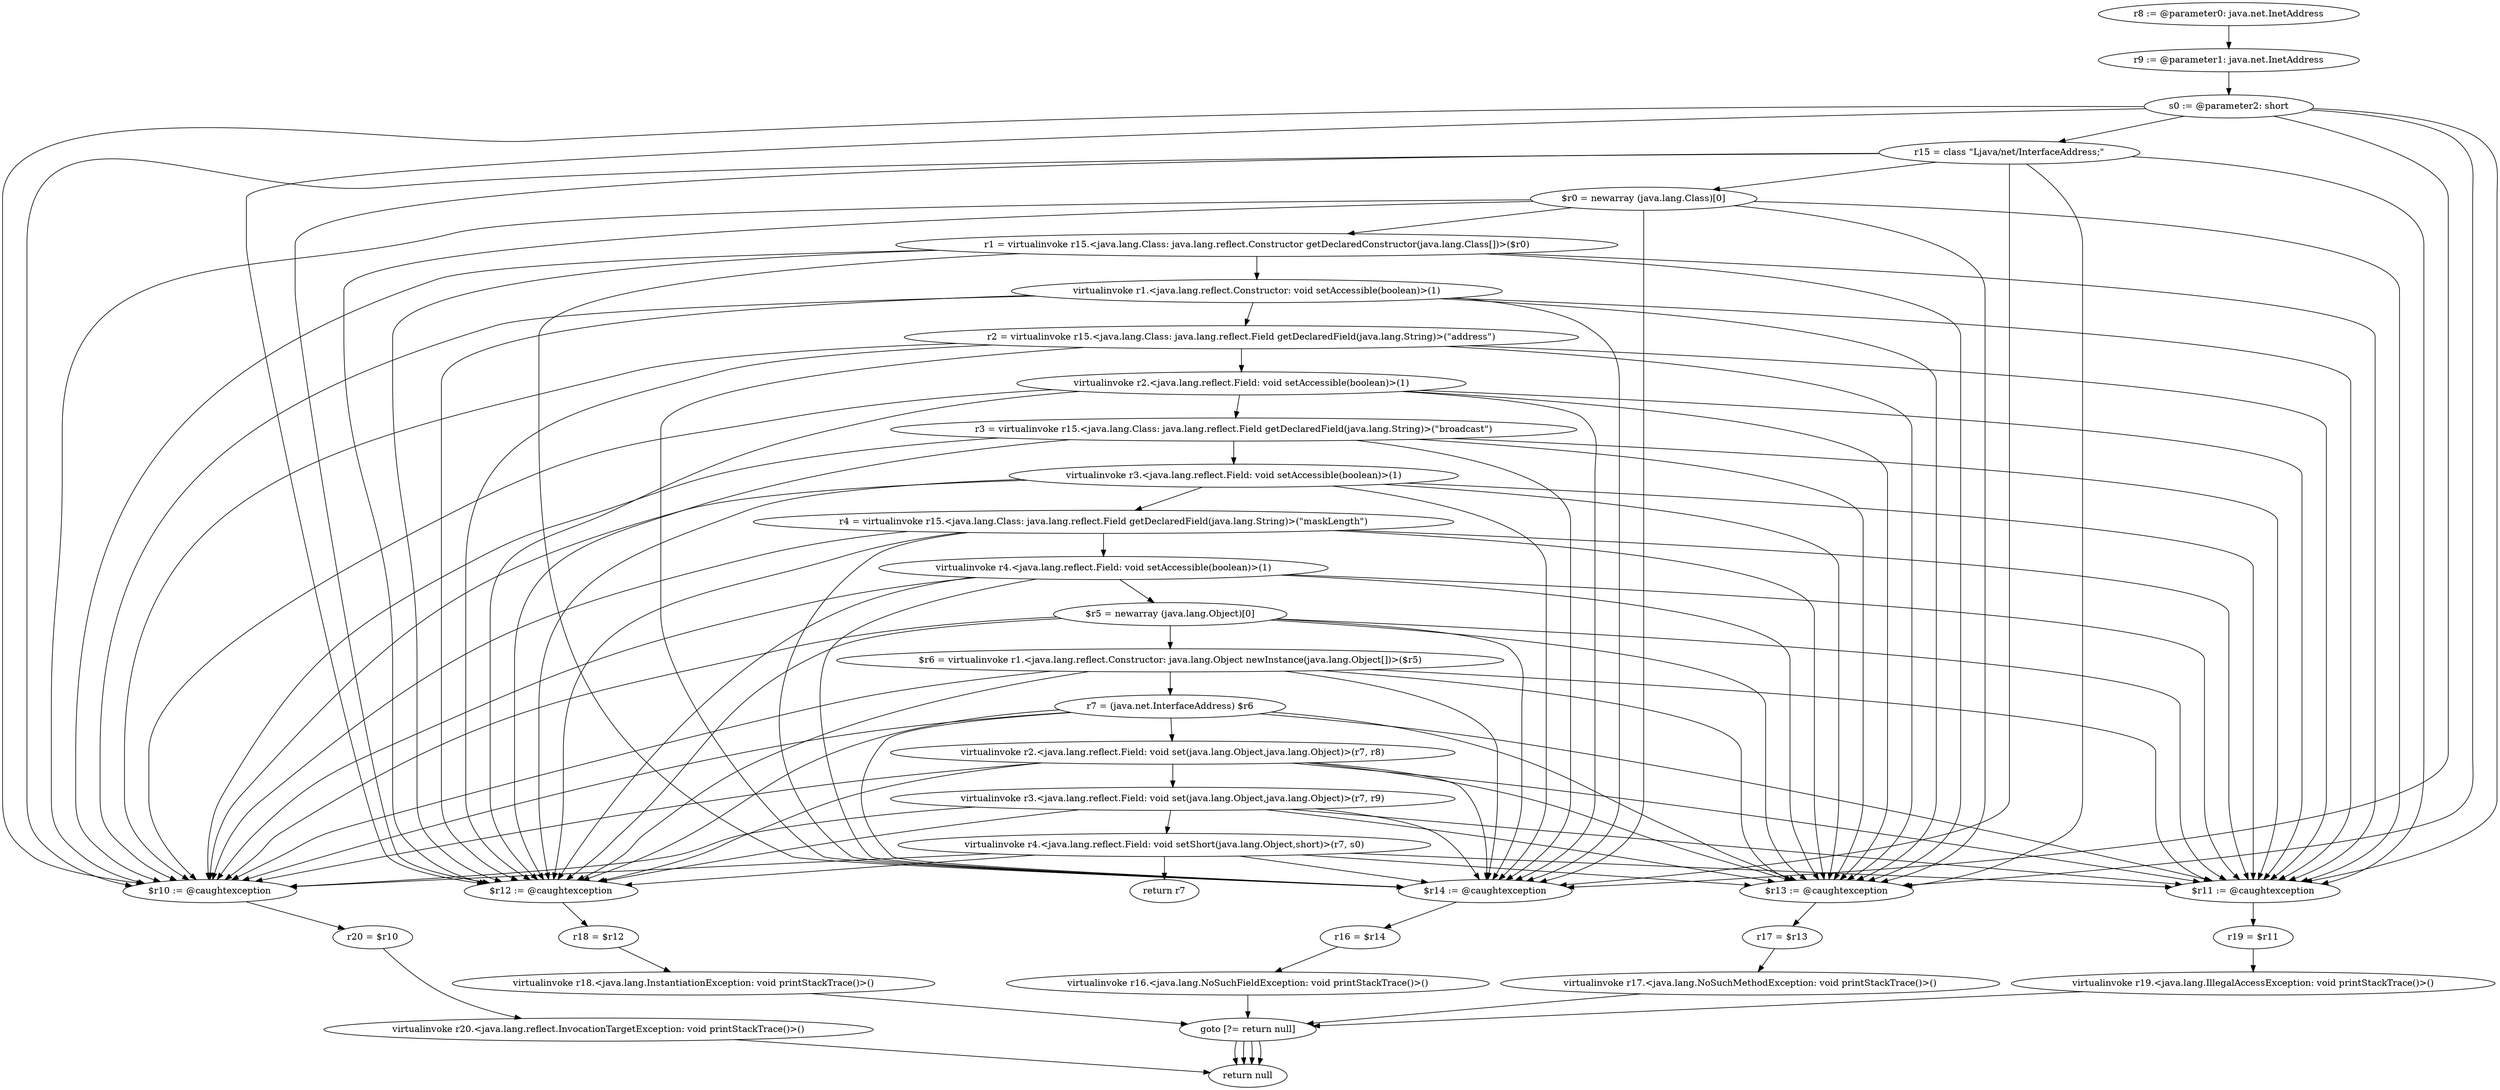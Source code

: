 digraph "unitGraph" {
    "r8 := @parameter0: java.net.InetAddress"
    "r9 := @parameter1: java.net.InetAddress"
    "s0 := @parameter2: short"
    "r15 = class \"Ljava/net/InterfaceAddress;\""
    "$r0 = newarray (java.lang.Class)[0]"
    "r1 = virtualinvoke r15.<java.lang.Class: java.lang.reflect.Constructor getDeclaredConstructor(java.lang.Class[])>($r0)"
    "virtualinvoke r1.<java.lang.reflect.Constructor: void setAccessible(boolean)>(1)"
    "r2 = virtualinvoke r15.<java.lang.Class: java.lang.reflect.Field getDeclaredField(java.lang.String)>(\"address\")"
    "virtualinvoke r2.<java.lang.reflect.Field: void setAccessible(boolean)>(1)"
    "r3 = virtualinvoke r15.<java.lang.Class: java.lang.reflect.Field getDeclaredField(java.lang.String)>(\"broadcast\")"
    "virtualinvoke r3.<java.lang.reflect.Field: void setAccessible(boolean)>(1)"
    "r4 = virtualinvoke r15.<java.lang.Class: java.lang.reflect.Field getDeclaredField(java.lang.String)>(\"maskLength\")"
    "virtualinvoke r4.<java.lang.reflect.Field: void setAccessible(boolean)>(1)"
    "$r5 = newarray (java.lang.Object)[0]"
    "$r6 = virtualinvoke r1.<java.lang.reflect.Constructor: java.lang.Object newInstance(java.lang.Object[])>($r5)"
    "r7 = (java.net.InterfaceAddress) $r6"
    "virtualinvoke r2.<java.lang.reflect.Field: void set(java.lang.Object,java.lang.Object)>(r7, r8)"
    "virtualinvoke r3.<java.lang.reflect.Field: void set(java.lang.Object,java.lang.Object)>(r7, r9)"
    "virtualinvoke r4.<java.lang.reflect.Field: void setShort(java.lang.Object,short)>(r7, s0)"
    "return r7"
    "$r14 := @caughtexception"
    "r16 = $r14"
    "virtualinvoke r16.<java.lang.NoSuchFieldException: void printStackTrace()>()"
    "goto [?= return null]"
    "$r13 := @caughtexception"
    "r17 = $r13"
    "virtualinvoke r17.<java.lang.NoSuchMethodException: void printStackTrace()>()"
    "$r12 := @caughtexception"
    "r18 = $r12"
    "virtualinvoke r18.<java.lang.InstantiationException: void printStackTrace()>()"
    "$r11 := @caughtexception"
    "r19 = $r11"
    "virtualinvoke r19.<java.lang.IllegalAccessException: void printStackTrace()>()"
    "$r10 := @caughtexception"
    "r20 = $r10"
    "virtualinvoke r20.<java.lang.reflect.InvocationTargetException: void printStackTrace()>()"
    "return null"
    "r8 := @parameter0: java.net.InetAddress"->"r9 := @parameter1: java.net.InetAddress";
    "r9 := @parameter1: java.net.InetAddress"->"s0 := @parameter2: short";
    "s0 := @parameter2: short"->"$r14 := @caughtexception";
    "s0 := @parameter2: short"->"$r13 := @caughtexception";
    "s0 := @parameter2: short"->"$r12 := @caughtexception";
    "s0 := @parameter2: short"->"$r11 := @caughtexception";
    "s0 := @parameter2: short"->"$r10 := @caughtexception";
    "s0 := @parameter2: short"->"r15 = class \"Ljava/net/InterfaceAddress;\"";
    "r15 = class \"Ljava/net/InterfaceAddress;\""->"$r14 := @caughtexception";
    "r15 = class \"Ljava/net/InterfaceAddress;\""->"$r13 := @caughtexception";
    "r15 = class \"Ljava/net/InterfaceAddress;\""->"$r12 := @caughtexception";
    "r15 = class \"Ljava/net/InterfaceAddress;\""->"$r11 := @caughtexception";
    "r15 = class \"Ljava/net/InterfaceAddress;\""->"$r10 := @caughtexception";
    "r15 = class \"Ljava/net/InterfaceAddress;\""->"$r0 = newarray (java.lang.Class)[0]";
    "$r0 = newarray (java.lang.Class)[0]"->"$r14 := @caughtexception";
    "$r0 = newarray (java.lang.Class)[0]"->"$r13 := @caughtexception";
    "$r0 = newarray (java.lang.Class)[0]"->"$r12 := @caughtexception";
    "$r0 = newarray (java.lang.Class)[0]"->"$r11 := @caughtexception";
    "$r0 = newarray (java.lang.Class)[0]"->"$r10 := @caughtexception";
    "$r0 = newarray (java.lang.Class)[0]"->"r1 = virtualinvoke r15.<java.lang.Class: java.lang.reflect.Constructor getDeclaredConstructor(java.lang.Class[])>($r0)";
    "r1 = virtualinvoke r15.<java.lang.Class: java.lang.reflect.Constructor getDeclaredConstructor(java.lang.Class[])>($r0)"->"$r14 := @caughtexception";
    "r1 = virtualinvoke r15.<java.lang.Class: java.lang.reflect.Constructor getDeclaredConstructor(java.lang.Class[])>($r0)"->"$r13 := @caughtexception";
    "r1 = virtualinvoke r15.<java.lang.Class: java.lang.reflect.Constructor getDeclaredConstructor(java.lang.Class[])>($r0)"->"$r12 := @caughtexception";
    "r1 = virtualinvoke r15.<java.lang.Class: java.lang.reflect.Constructor getDeclaredConstructor(java.lang.Class[])>($r0)"->"$r11 := @caughtexception";
    "r1 = virtualinvoke r15.<java.lang.Class: java.lang.reflect.Constructor getDeclaredConstructor(java.lang.Class[])>($r0)"->"$r10 := @caughtexception";
    "r1 = virtualinvoke r15.<java.lang.Class: java.lang.reflect.Constructor getDeclaredConstructor(java.lang.Class[])>($r0)"->"virtualinvoke r1.<java.lang.reflect.Constructor: void setAccessible(boolean)>(1)";
    "virtualinvoke r1.<java.lang.reflect.Constructor: void setAccessible(boolean)>(1)"->"$r14 := @caughtexception";
    "virtualinvoke r1.<java.lang.reflect.Constructor: void setAccessible(boolean)>(1)"->"$r13 := @caughtexception";
    "virtualinvoke r1.<java.lang.reflect.Constructor: void setAccessible(boolean)>(1)"->"$r12 := @caughtexception";
    "virtualinvoke r1.<java.lang.reflect.Constructor: void setAccessible(boolean)>(1)"->"$r11 := @caughtexception";
    "virtualinvoke r1.<java.lang.reflect.Constructor: void setAccessible(boolean)>(1)"->"$r10 := @caughtexception";
    "virtualinvoke r1.<java.lang.reflect.Constructor: void setAccessible(boolean)>(1)"->"r2 = virtualinvoke r15.<java.lang.Class: java.lang.reflect.Field getDeclaredField(java.lang.String)>(\"address\")";
    "r2 = virtualinvoke r15.<java.lang.Class: java.lang.reflect.Field getDeclaredField(java.lang.String)>(\"address\")"->"$r14 := @caughtexception";
    "r2 = virtualinvoke r15.<java.lang.Class: java.lang.reflect.Field getDeclaredField(java.lang.String)>(\"address\")"->"$r13 := @caughtexception";
    "r2 = virtualinvoke r15.<java.lang.Class: java.lang.reflect.Field getDeclaredField(java.lang.String)>(\"address\")"->"$r12 := @caughtexception";
    "r2 = virtualinvoke r15.<java.lang.Class: java.lang.reflect.Field getDeclaredField(java.lang.String)>(\"address\")"->"$r11 := @caughtexception";
    "r2 = virtualinvoke r15.<java.lang.Class: java.lang.reflect.Field getDeclaredField(java.lang.String)>(\"address\")"->"$r10 := @caughtexception";
    "r2 = virtualinvoke r15.<java.lang.Class: java.lang.reflect.Field getDeclaredField(java.lang.String)>(\"address\")"->"virtualinvoke r2.<java.lang.reflect.Field: void setAccessible(boolean)>(1)";
    "virtualinvoke r2.<java.lang.reflect.Field: void setAccessible(boolean)>(1)"->"$r14 := @caughtexception";
    "virtualinvoke r2.<java.lang.reflect.Field: void setAccessible(boolean)>(1)"->"$r13 := @caughtexception";
    "virtualinvoke r2.<java.lang.reflect.Field: void setAccessible(boolean)>(1)"->"$r12 := @caughtexception";
    "virtualinvoke r2.<java.lang.reflect.Field: void setAccessible(boolean)>(1)"->"$r11 := @caughtexception";
    "virtualinvoke r2.<java.lang.reflect.Field: void setAccessible(boolean)>(1)"->"$r10 := @caughtexception";
    "virtualinvoke r2.<java.lang.reflect.Field: void setAccessible(boolean)>(1)"->"r3 = virtualinvoke r15.<java.lang.Class: java.lang.reflect.Field getDeclaredField(java.lang.String)>(\"broadcast\")";
    "r3 = virtualinvoke r15.<java.lang.Class: java.lang.reflect.Field getDeclaredField(java.lang.String)>(\"broadcast\")"->"$r14 := @caughtexception";
    "r3 = virtualinvoke r15.<java.lang.Class: java.lang.reflect.Field getDeclaredField(java.lang.String)>(\"broadcast\")"->"$r13 := @caughtexception";
    "r3 = virtualinvoke r15.<java.lang.Class: java.lang.reflect.Field getDeclaredField(java.lang.String)>(\"broadcast\")"->"$r12 := @caughtexception";
    "r3 = virtualinvoke r15.<java.lang.Class: java.lang.reflect.Field getDeclaredField(java.lang.String)>(\"broadcast\")"->"$r11 := @caughtexception";
    "r3 = virtualinvoke r15.<java.lang.Class: java.lang.reflect.Field getDeclaredField(java.lang.String)>(\"broadcast\")"->"$r10 := @caughtexception";
    "r3 = virtualinvoke r15.<java.lang.Class: java.lang.reflect.Field getDeclaredField(java.lang.String)>(\"broadcast\")"->"virtualinvoke r3.<java.lang.reflect.Field: void setAccessible(boolean)>(1)";
    "virtualinvoke r3.<java.lang.reflect.Field: void setAccessible(boolean)>(1)"->"$r14 := @caughtexception";
    "virtualinvoke r3.<java.lang.reflect.Field: void setAccessible(boolean)>(1)"->"$r13 := @caughtexception";
    "virtualinvoke r3.<java.lang.reflect.Field: void setAccessible(boolean)>(1)"->"$r12 := @caughtexception";
    "virtualinvoke r3.<java.lang.reflect.Field: void setAccessible(boolean)>(1)"->"$r11 := @caughtexception";
    "virtualinvoke r3.<java.lang.reflect.Field: void setAccessible(boolean)>(1)"->"$r10 := @caughtexception";
    "virtualinvoke r3.<java.lang.reflect.Field: void setAccessible(boolean)>(1)"->"r4 = virtualinvoke r15.<java.lang.Class: java.lang.reflect.Field getDeclaredField(java.lang.String)>(\"maskLength\")";
    "r4 = virtualinvoke r15.<java.lang.Class: java.lang.reflect.Field getDeclaredField(java.lang.String)>(\"maskLength\")"->"$r14 := @caughtexception";
    "r4 = virtualinvoke r15.<java.lang.Class: java.lang.reflect.Field getDeclaredField(java.lang.String)>(\"maskLength\")"->"$r13 := @caughtexception";
    "r4 = virtualinvoke r15.<java.lang.Class: java.lang.reflect.Field getDeclaredField(java.lang.String)>(\"maskLength\")"->"$r12 := @caughtexception";
    "r4 = virtualinvoke r15.<java.lang.Class: java.lang.reflect.Field getDeclaredField(java.lang.String)>(\"maskLength\")"->"$r11 := @caughtexception";
    "r4 = virtualinvoke r15.<java.lang.Class: java.lang.reflect.Field getDeclaredField(java.lang.String)>(\"maskLength\")"->"$r10 := @caughtexception";
    "r4 = virtualinvoke r15.<java.lang.Class: java.lang.reflect.Field getDeclaredField(java.lang.String)>(\"maskLength\")"->"virtualinvoke r4.<java.lang.reflect.Field: void setAccessible(boolean)>(1)";
    "virtualinvoke r4.<java.lang.reflect.Field: void setAccessible(boolean)>(1)"->"$r14 := @caughtexception";
    "virtualinvoke r4.<java.lang.reflect.Field: void setAccessible(boolean)>(1)"->"$r13 := @caughtexception";
    "virtualinvoke r4.<java.lang.reflect.Field: void setAccessible(boolean)>(1)"->"$r12 := @caughtexception";
    "virtualinvoke r4.<java.lang.reflect.Field: void setAccessible(boolean)>(1)"->"$r11 := @caughtexception";
    "virtualinvoke r4.<java.lang.reflect.Field: void setAccessible(boolean)>(1)"->"$r10 := @caughtexception";
    "virtualinvoke r4.<java.lang.reflect.Field: void setAccessible(boolean)>(1)"->"$r5 = newarray (java.lang.Object)[0]";
    "$r5 = newarray (java.lang.Object)[0]"->"$r14 := @caughtexception";
    "$r5 = newarray (java.lang.Object)[0]"->"$r13 := @caughtexception";
    "$r5 = newarray (java.lang.Object)[0]"->"$r12 := @caughtexception";
    "$r5 = newarray (java.lang.Object)[0]"->"$r11 := @caughtexception";
    "$r5 = newarray (java.lang.Object)[0]"->"$r10 := @caughtexception";
    "$r5 = newarray (java.lang.Object)[0]"->"$r6 = virtualinvoke r1.<java.lang.reflect.Constructor: java.lang.Object newInstance(java.lang.Object[])>($r5)";
    "$r6 = virtualinvoke r1.<java.lang.reflect.Constructor: java.lang.Object newInstance(java.lang.Object[])>($r5)"->"$r14 := @caughtexception";
    "$r6 = virtualinvoke r1.<java.lang.reflect.Constructor: java.lang.Object newInstance(java.lang.Object[])>($r5)"->"$r13 := @caughtexception";
    "$r6 = virtualinvoke r1.<java.lang.reflect.Constructor: java.lang.Object newInstance(java.lang.Object[])>($r5)"->"$r12 := @caughtexception";
    "$r6 = virtualinvoke r1.<java.lang.reflect.Constructor: java.lang.Object newInstance(java.lang.Object[])>($r5)"->"$r11 := @caughtexception";
    "$r6 = virtualinvoke r1.<java.lang.reflect.Constructor: java.lang.Object newInstance(java.lang.Object[])>($r5)"->"$r10 := @caughtexception";
    "$r6 = virtualinvoke r1.<java.lang.reflect.Constructor: java.lang.Object newInstance(java.lang.Object[])>($r5)"->"r7 = (java.net.InterfaceAddress) $r6";
    "r7 = (java.net.InterfaceAddress) $r6"->"$r14 := @caughtexception";
    "r7 = (java.net.InterfaceAddress) $r6"->"$r13 := @caughtexception";
    "r7 = (java.net.InterfaceAddress) $r6"->"$r12 := @caughtexception";
    "r7 = (java.net.InterfaceAddress) $r6"->"$r11 := @caughtexception";
    "r7 = (java.net.InterfaceAddress) $r6"->"$r10 := @caughtexception";
    "r7 = (java.net.InterfaceAddress) $r6"->"virtualinvoke r2.<java.lang.reflect.Field: void set(java.lang.Object,java.lang.Object)>(r7, r8)";
    "virtualinvoke r2.<java.lang.reflect.Field: void set(java.lang.Object,java.lang.Object)>(r7, r8)"->"$r14 := @caughtexception";
    "virtualinvoke r2.<java.lang.reflect.Field: void set(java.lang.Object,java.lang.Object)>(r7, r8)"->"$r13 := @caughtexception";
    "virtualinvoke r2.<java.lang.reflect.Field: void set(java.lang.Object,java.lang.Object)>(r7, r8)"->"$r12 := @caughtexception";
    "virtualinvoke r2.<java.lang.reflect.Field: void set(java.lang.Object,java.lang.Object)>(r7, r8)"->"$r11 := @caughtexception";
    "virtualinvoke r2.<java.lang.reflect.Field: void set(java.lang.Object,java.lang.Object)>(r7, r8)"->"$r10 := @caughtexception";
    "virtualinvoke r2.<java.lang.reflect.Field: void set(java.lang.Object,java.lang.Object)>(r7, r8)"->"virtualinvoke r3.<java.lang.reflect.Field: void set(java.lang.Object,java.lang.Object)>(r7, r9)";
    "virtualinvoke r3.<java.lang.reflect.Field: void set(java.lang.Object,java.lang.Object)>(r7, r9)"->"$r14 := @caughtexception";
    "virtualinvoke r3.<java.lang.reflect.Field: void set(java.lang.Object,java.lang.Object)>(r7, r9)"->"$r13 := @caughtexception";
    "virtualinvoke r3.<java.lang.reflect.Field: void set(java.lang.Object,java.lang.Object)>(r7, r9)"->"$r12 := @caughtexception";
    "virtualinvoke r3.<java.lang.reflect.Field: void set(java.lang.Object,java.lang.Object)>(r7, r9)"->"$r11 := @caughtexception";
    "virtualinvoke r3.<java.lang.reflect.Field: void set(java.lang.Object,java.lang.Object)>(r7, r9)"->"$r10 := @caughtexception";
    "virtualinvoke r3.<java.lang.reflect.Field: void set(java.lang.Object,java.lang.Object)>(r7, r9)"->"virtualinvoke r4.<java.lang.reflect.Field: void setShort(java.lang.Object,short)>(r7, s0)";
    "virtualinvoke r4.<java.lang.reflect.Field: void setShort(java.lang.Object,short)>(r7, s0)"->"$r14 := @caughtexception";
    "virtualinvoke r4.<java.lang.reflect.Field: void setShort(java.lang.Object,short)>(r7, s0)"->"$r13 := @caughtexception";
    "virtualinvoke r4.<java.lang.reflect.Field: void setShort(java.lang.Object,short)>(r7, s0)"->"$r12 := @caughtexception";
    "virtualinvoke r4.<java.lang.reflect.Field: void setShort(java.lang.Object,short)>(r7, s0)"->"$r11 := @caughtexception";
    "virtualinvoke r4.<java.lang.reflect.Field: void setShort(java.lang.Object,short)>(r7, s0)"->"$r10 := @caughtexception";
    "virtualinvoke r4.<java.lang.reflect.Field: void setShort(java.lang.Object,short)>(r7, s0)"->"return r7";
    "$r14 := @caughtexception"->"r16 = $r14";
    "r16 = $r14"->"virtualinvoke r16.<java.lang.NoSuchFieldException: void printStackTrace()>()";
    "virtualinvoke r16.<java.lang.NoSuchFieldException: void printStackTrace()>()"->"goto [?= return null]";
    "goto [?= return null]"->"return null";
    "$r13 := @caughtexception"->"r17 = $r13";
    "r17 = $r13"->"virtualinvoke r17.<java.lang.NoSuchMethodException: void printStackTrace()>()";
    "virtualinvoke r17.<java.lang.NoSuchMethodException: void printStackTrace()>()"->"goto [?= return null]";
    "goto [?= return null]"->"return null";
    "$r12 := @caughtexception"->"r18 = $r12";
    "r18 = $r12"->"virtualinvoke r18.<java.lang.InstantiationException: void printStackTrace()>()";
    "virtualinvoke r18.<java.lang.InstantiationException: void printStackTrace()>()"->"goto [?= return null]";
    "goto [?= return null]"->"return null";
    "$r11 := @caughtexception"->"r19 = $r11";
    "r19 = $r11"->"virtualinvoke r19.<java.lang.IllegalAccessException: void printStackTrace()>()";
    "virtualinvoke r19.<java.lang.IllegalAccessException: void printStackTrace()>()"->"goto [?= return null]";
    "goto [?= return null]"->"return null";
    "$r10 := @caughtexception"->"r20 = $r10";
    "r20 = $r10"->"virtualinvoke r20.<java.lang.reflect.InvocationTargetException: void printStackTrace()>()";
    "virtualinvoke r20.<java.lang.reflect.InvocationTargetException: void printStackTrace()>()"->"return null";
}
